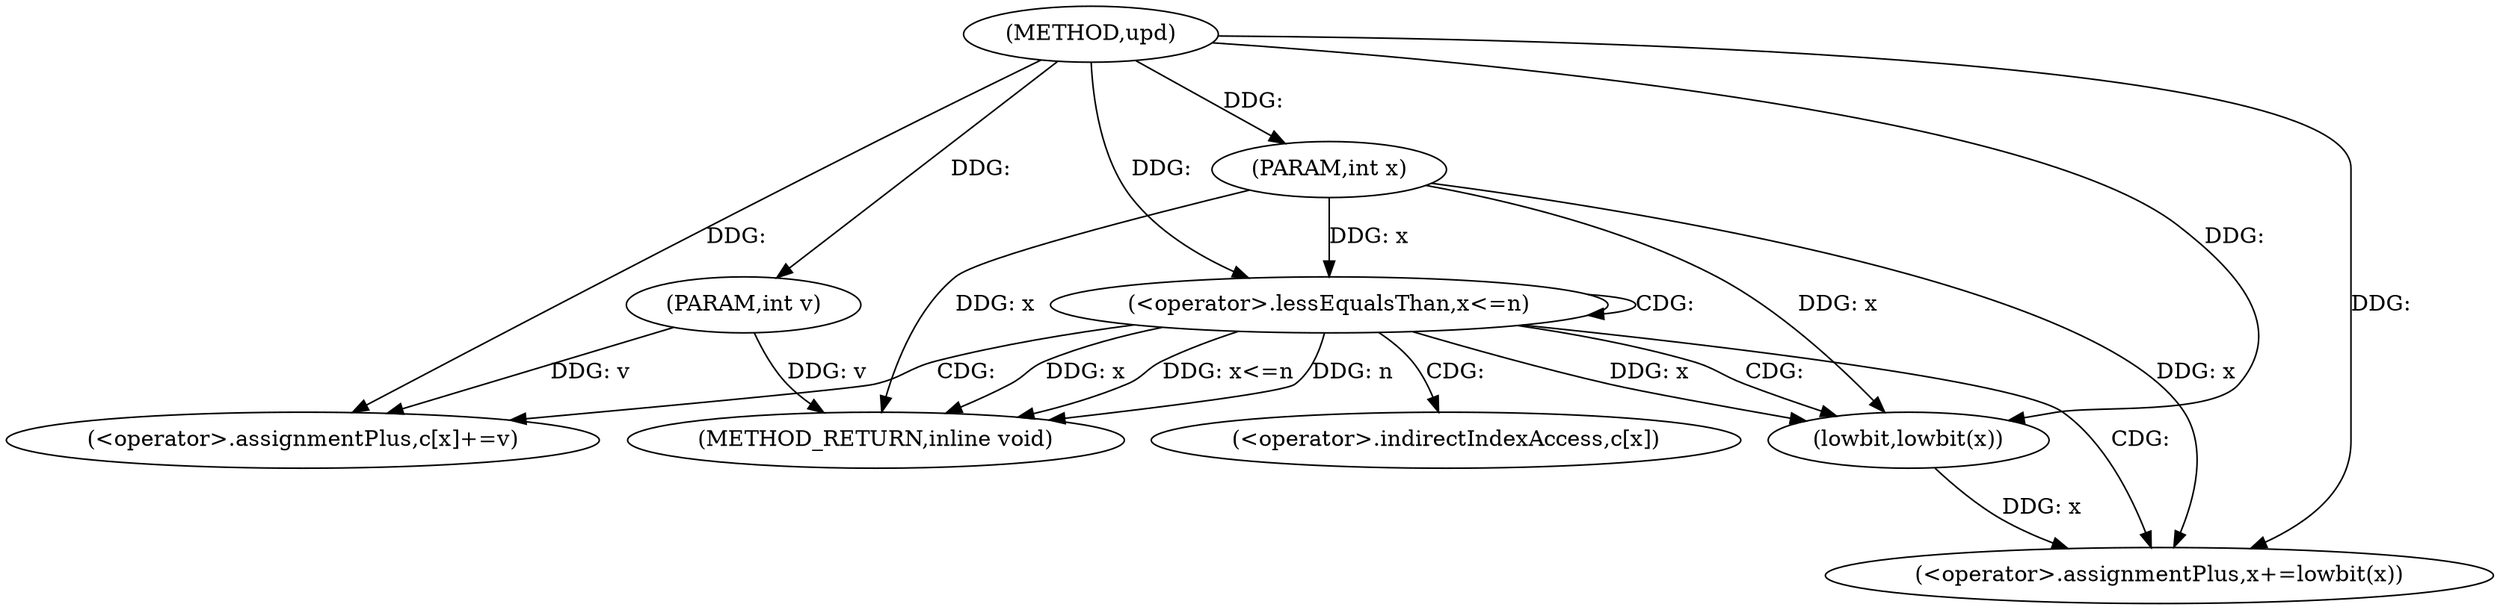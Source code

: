 digraph "upd" {  
"1000271" [label = "(METHOD,upd)" ]
"1000288" [label = "(METHOD_RETURN,inline void)" ]
"1000272" [label = "(PARAM,int x)" ]
"1000273" [label = "(PARAM,int v)" ]
"1000276" [label = "(<operator>.lessEqualsThan,x<=n)" ]
"1000279" [label = "(<operator>.assignmentPlus,x+=lowbit(x))" ]
"1000283" [label = "(<operator>.assignmentPlus,c[x]+=v)" ]
"1000281" [label = "(lowbit,lowbit(x))" ]
"1000284" [label = "(<operator>.indirectIndexAccess,c[x])" ]
  "1000272" -> "1000288"  [ label = "DDG: x"] 
  "1000273" -> "1000288"  [ label = "DDG: v"] 
  "1000276" -> "1000288"  [ label = "DDG: x"] 
  "1000276" -> "1000288"  [ label = "DDG: x<=n"] 
  "1000276" -> "1000288"  [ label = "DDG: n"] 
  "1000271" -> "1000272"  [ label = "DDG: "] 
  "1000271" -> "1000273"  [ label = "DDG: "] 
  "1000281" -> "1000279"  [ label = "DDG: x"] 
  "1000273" -> "1000283"  [ label = "DDG: v"] 
  "1000271" -> "1000283"  [ label = "DDG: "] 
  "1000272" -> "1000276"  [ label = "DDG: x"] 
  "1000271" -> "1000276"  [ label = "DDG: "] 
  "1000272" -> "1000279"  [ label = "DDG: x"] 
  "1000271" -> "1000279"  [ label = "DDG: "] 
  "1000276" -> "1000281"  [ label = "DDG: x"] 
  "1000272" -> "1000281"  [ label = "DDG: x"] 
  "1000271" -> "1000281"  [ label = "DDG: "] 
  "1000276" -> "1000283"  [ label = "CDG: "] 
  "1000276" -> "1000281"  [ label = "CDG: "] 
  "1000276" -> "1000276"  [ label = "CDG: "] 
  "1000276" -> "1000284"  [ label = "CDG: "] 
  "1000276" -> "1000279"  [ label = "CDG: "] 
}
